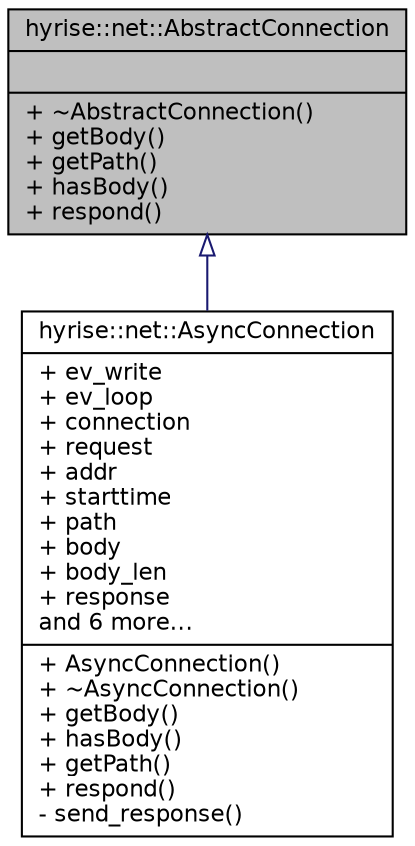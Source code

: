 digraph "hyrise::net::AbstractConnection"
{
  edge [fontname="Helvetica",fontsize="11",labelfontname="Helvetica",labelfontsize="11"];
  node [fontname="Helvetica",fontsize="11",shape=record];
  Node1 [label="{hyrise::net::AbstractConnection\n||+ ~AbstractConnection()\l+ getBody()\l+ getPath()\l+ hasBody()\l+ respond()\l}",height=0.2,width=0.4,color="black", fillcolor="grey75", style="filled" fontcolor="black"];
  Node1 -> Node2 [dir="back",color="midnightblue",fontsize="11",style="solid",arrowtail="onormal",fontname="Helvetica"];
  Node2 [label="{hyrise::net::AsyncConnection\n|+ ev_write\l+ ev_loop\l+ connection\l+ request\l+ addr\l+ starttime\l+ path\l+ body\l+ body_len\l+ response\land 6 more...\l|+ AsyncConnection()\l+ ~AsyncConnection()\l+ getBody()\l+ hasBody()\l+ getPath()\l+ respond()\l- send_response()\l}",height=0.2,width=0.4,color="black", fillcolor="white", style="filled",URL="$classhyrise_1_1net_1_1_async_connection.html"];
}
